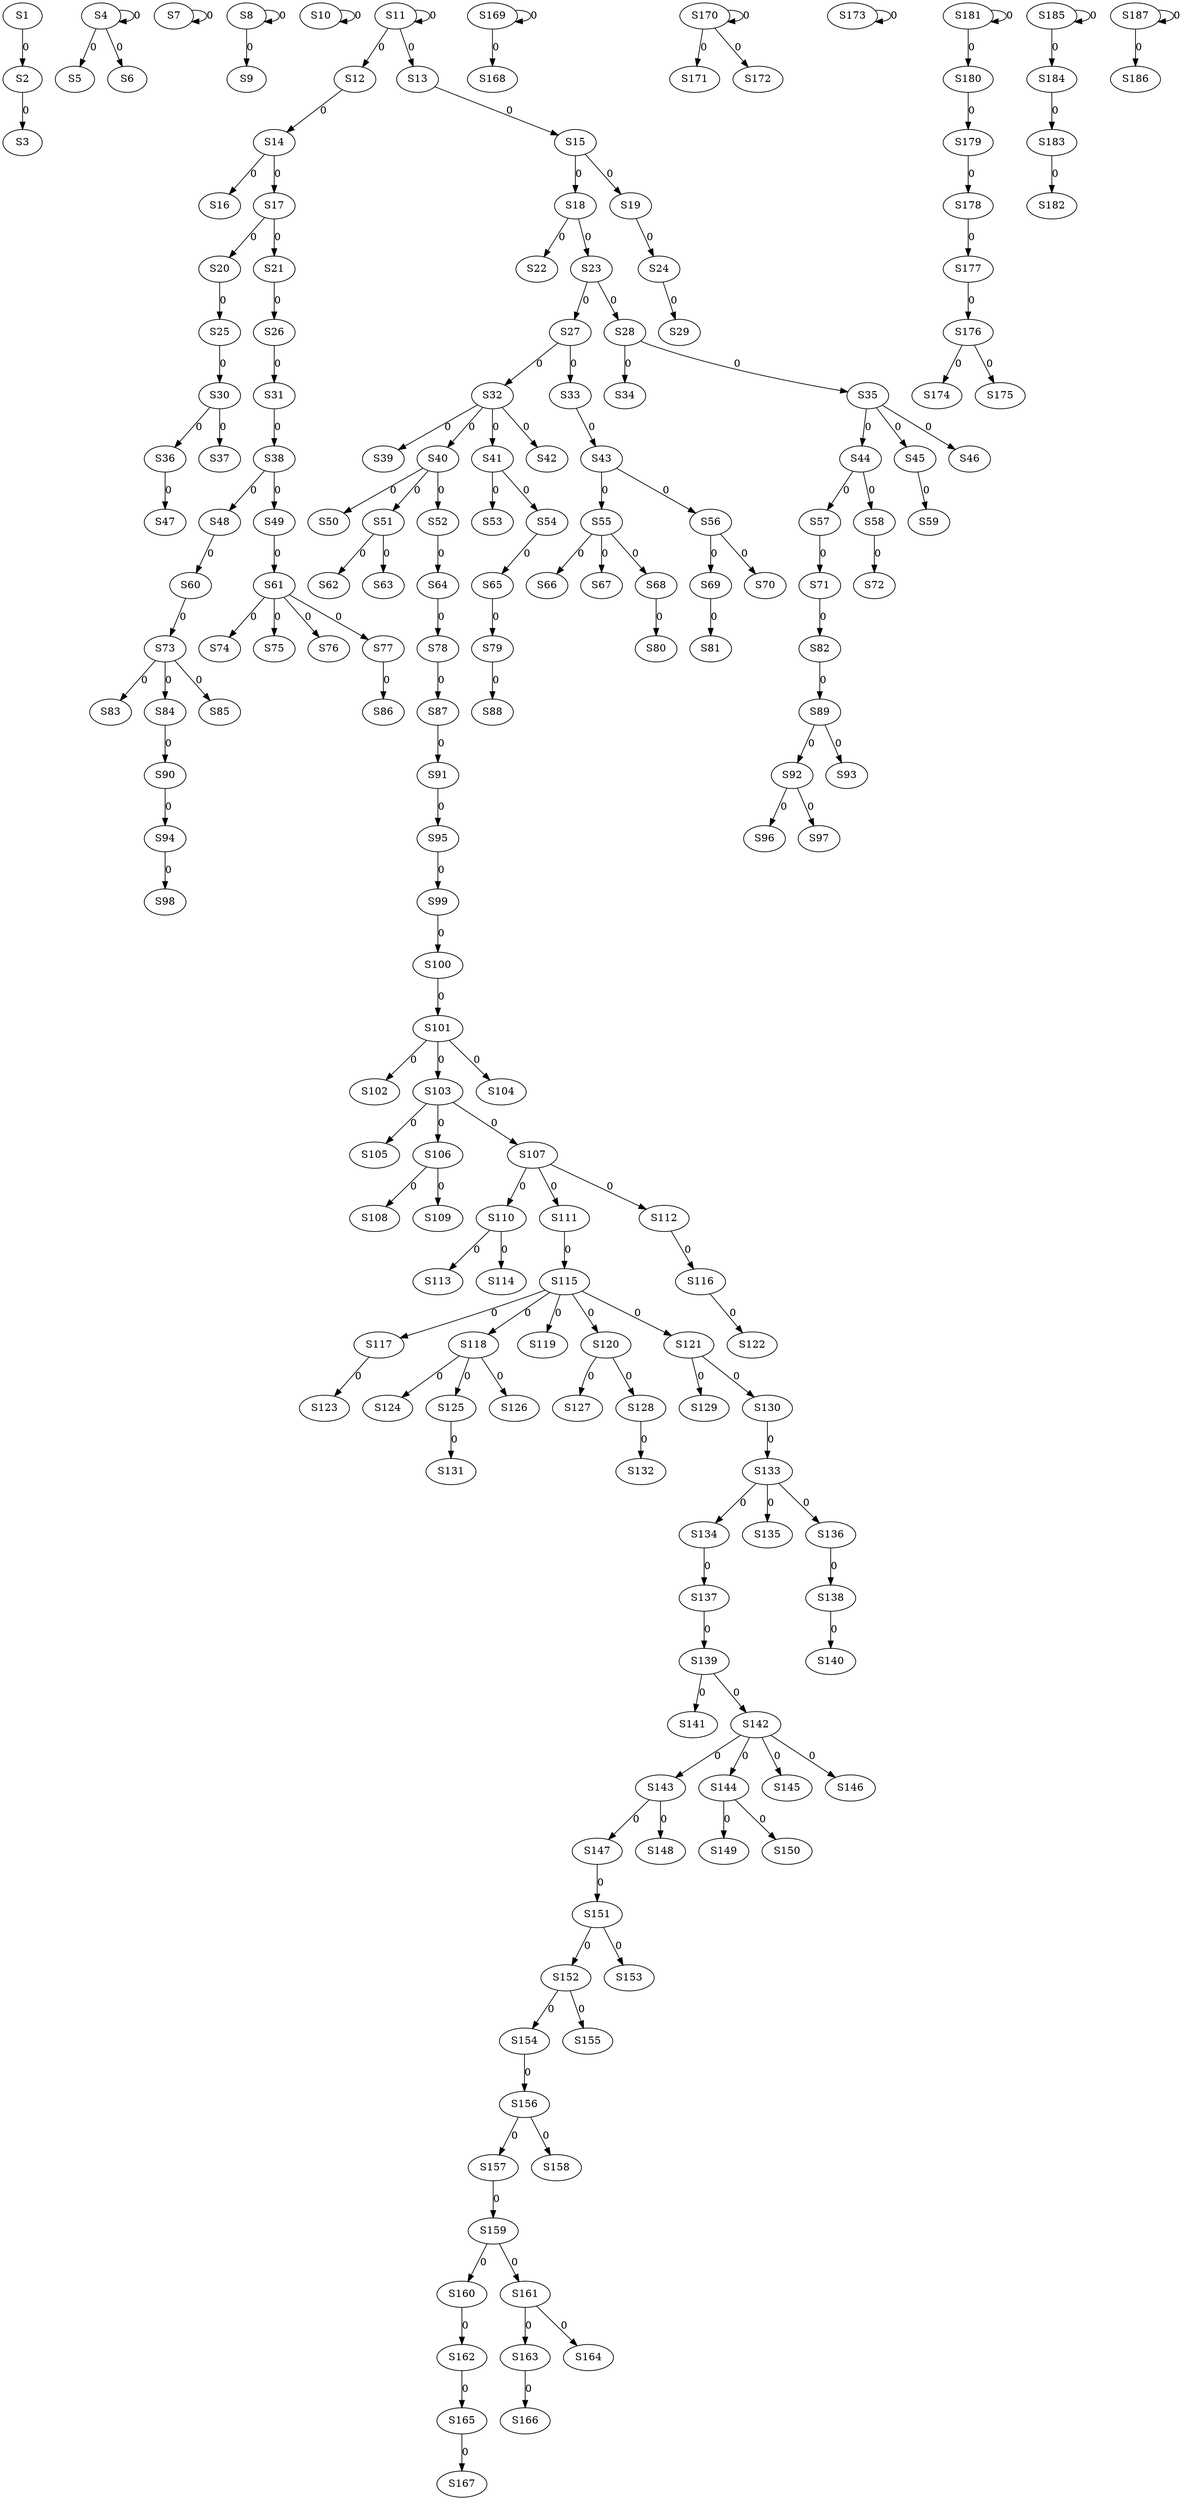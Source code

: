 strict digraph {
	S1 -> S2 [ label = 0 ];
	S2 -> S3 [ label = 0 ];
	S4 -> S4 [ label = 0 ];
	S4 -> S5 [ label = 0 ];
	S4 -> S6 [ label = 0 ];
	S7 -> S7 [ label = 0 ];
	S8 -> S8 [ label = 0 ];
	S8 -> S9 [ label = 0 ];
	S10 -> S10 [ label = 0 ];
	S11 -> S11 [ label = 0 ];
	S11 -> S12 [ label = 0 ];
	S11 -> S13 [ label = 0 ];
	S12 -> S14 [ label = 0 ];
	S13 -> S15 [ label = 0 ];
	S14 -> S16 [ label = 0 ];
	S14 -> S17 [ label = 0 ];
	S15 -> S18 [ label = 0 ];
	S15 -> S19 [ label = 0 ];
	S17 -> S20 [ label = 0 ];
	S17 -> S21 [ label = 0 ];
	S18 -> S22 [ label = 0 ];
	S18 -> S23 [ label = 0 ];
	S19 -> S24 [ label = 0 ];
	S20 -> S25 [ label = 0 ];
	S21 -> S26 [ label = 0 ];
	S23 -> S27 [ label = 0 ];
	S23 -> S28 [ label = 0 ];
	S24 -> S29 [ label = 0 ];
	S25 -> S30 [ label = 0 ];
	S26 -> S31 [ label = 0 ];
	S27 -> S32 [ label = 0 ];
	S27 -> S33 [ label = 0 ];
	S28 -> S34 [ label = 0 ];
	S28 -> S35 [ label = 0 ];
	S30 -> S36 [ label = 0 ];
	S30 -> S37 [ label = 0 ];
	S31 -> S38 [ label = 0 ];
	S32 -> S39 [ label = 0 ];
	S32 -> S40 [ label = 0 ];
	S32 -> S41 [ label = 0 ];
	S32 -> S42 [ label = 0 ];
	S33 -> S43 [ label = 0 ];
	S35 -> S44 [ label = 0 ];
	S35 -> S45 [ label = 0 ];
	S35 -> S46 [ label = 0 ];
	S36 -> S47 [ label = 0 ];
	S38 -> S48 [ label = 0 ];
	S38 -> S49 [ label = 0 ];
	S40 -> S50 [ label = 0 ];
	S40 -> S51 [ label = 0 ];
	S40 -> S52 [ label = 0 ];
	S41 -> S53 [ label = 0 ];
	S41 -> S54 [ label = 0 ];
	S43 -> S55 [ label = 0 ];
	S43 -> S56 [ label = 0 ];
	S44 -> S57 [ label = 0 ];
	S44 -> S58 [ label = 0 ];
	S45 -> S59 [ label = 0 ];
	S48 -> S60 [ label = 0 ];
	S49 -> S61 [ label = 0 ];
	S51 -> S62 [ label = 0 ];
	S51 -> S63 [ label = 0 ];
	S52 -> S64 [ label = 0 ];
	S54 -> S65 [ label = 0 ];
	S55 -> S66 [ label = 0 ];
	S55 -> S67 [ label = 0 ];
	S55 -> S68 [ label = 0 ];
	S56 -> S69 [ label = 0 ];
	S56 -> S70 [ label = 0 ];
	S57 -> S71 [ label = 0 ];
	S58 -> S72 [ label = 0 ];
	S60 -> S73 [ label = 0 ];
	S61 -> S74 [ label = 0 ];
	S61 -> S75 [ label = 0 ];
	S61 -> S76 [ label = 0 ];
	S61 -> S77 [ label = 0 ];
	S64 -> S78 [ label = 0 ];
	S65 -> S79 [ label = 0 ];
	S68 -> S80 [ label = 0 ];
	S69 -> S81 [ label = 0 ];
	S71 -> S82 [ label = 0 ];
	S73 -> S83 [ label = 0 ];
	S73 -> S84 [ label = 0 ];
	S73 -> S85 [ label = 0 ];
	S77 -> S86 [ label = 0 ];
	S78 -> S87 [ label = 0 ];
	S79 -> S88 [ label = 0 ];
	S82 -> S89 [ label = 0 ];
	S84 -> S90 [ label = 0 ];
	S87 -> S91 [ label = 0 ];
	S89 -> S92 [ label = 0 ];
	S89 -> S93 [ label = 0 ];
	S90 -> S94 [ label = 0 ];
	S91 -> S95 [ label = 0 ];
	S92 -> S96 [ label = 0 ];
	S92 -> S97 [ label = 0 ];
	S94 -> S98 [ label = 0 ];
	S95 -> S99 [ label = 0 ];
	S99 -> S100 [ label = 0 ];
	S100 -> S101 [ label = 0 ];
	S101 -> S102 [ label = 0 ];
	S101 -> S103 [ label = 0 ];
	S101 -> S104 [ label = 0 ];
	S103 -> S105 [ label = 0 ];
	S103 -> S106 [ label = 0 ];
	S103 -> S107 [ label = 0 ];
	S106 -> S108 [ label = 0 ];
	S106 -> S109 [ label = 0 ];
	S107 -> S110 [ label = 0 ];
	S107 -> S111 [ label = 0 ];
	S107 -> S112 [ label = 0 ];
	S110 -> S113 [ label = 0 ];
	S110 -> S114 [ label = 0 ];
	S111 -> S115 [ label = 0 ];
	S112 -> S116 [ label = 0 ];
	S115 -> S117 [ label = 0 ];
	S115 -> S118 [ label = 0 ];
	S115 -> S119 [ label = 0 ];
	S115 -> S120 [ label = 0 ];
	S115 -> S121 [ label = 0 ];
	S116 -> S122 [ label = 0 ];
	S117 -> S123 [ label = 0 ];
	S118 -> S124 [ label = 0 ];
	S118 -> S125 [ label = 0 ];
	S118 -> S126 [ label = 0 ];
	S120 -> S127 [ label = 0 ];
	S120 -> S128 [ label = 0 ];
	S121 -> S129 [ label = 0 ];
	S121 -> S130 [ label = 0 ];
	S125 -> S131 [ label = 0 ];
	S128 -> S132 [ label = 0 ];
	S130 -> S133 [ label = 0 ];
	S133 -> S134 [ label = 0 ];
	S133 -> S135 [ label = 0 ];
	S133 -> S136 [ label = 0 ];
	S134 -> S137 [ label = 0 ];
	S136 -> S138 [ label = 0 ];
	S137 -> S139 [ label = 0 ];
	S138 -> S140 [ label = 0 ];
	S139 -> S141 [ label = 0 ];
	S139 -> S142 [ label = 0 ];
	S142 -> S143 [ label = 0 ];
	S142 -> S144 [ label = 0 ];
	S142 -> S145 [ label = 0 ];
	S142 -> S146 [ label = 0 ];
	S143 -> S147 [ label = 0 ];
	S143 -> S148 [ label = 0 ];
	S144 -> S149 [ label = 0 ];
	S144 -> S150 [ label = 0 ];
	S147 -> S151 [ label = 0 ];
	S151 -> S152 [ label = 0 ];
	S151 -> S153 [ label = 0 ];
	S152 -> S154 [ label = 0 ];
	S152 -> S155 [ label = 0 ];
	S154 -> S156 [ label = 0 ];
	S156 -> S157 [ label = 0 ];
	S156 -> S158 [ label = 0 ];
	S157 -> S159 [ label = 0 ];
	S159 -> S160 [ label = 0 ];
	S159 -> S161 [ label = 0 ];
	S160 -> S162 [ label = 0 ];
	S161 -> S163 [ label = 0 ];
	S161 -> S164 [ label = 0 ];
	S162 -> S165 [ label = 0 ];
	S163 -> S166 [ label = 0 ];
	S165 -> S167 [ label = 0 ];
	S169 -> S168 [ label = 0 ];
	S169 -> S169 [ label = 0 ];
	S170 -> S170 [ label = 0 ];
	S170 -> S171 [ label = 0 ];
	S170 -> S172 [ label = 0 ];
	S173 -> S173 [ label = 0 ];
	S176 -> S174 [ label = 0 ];
	S176 -> S175 [ label = 0 ];
	S177 -> S176 [ label = 0 ];
	S178 -> S177 [ label = 0 ];
	S179 -> S178 [ label = 0 ];
	S180 -> S179 [ label = 0 ];
	S181 -> S180 [ label = 0 ];
	S181 -> S181 [ label = 0 ];
	S183 -> S182 [ label = 0 ];
	S184 -> S183 [ label = 0 ];
	S185 -> S184 [ label = 0 ];
	S185 -> S185 [ label = 0 ];
	S187 -> S186 [ label = 0 ];
	S187 -> S187 [ label = 0 ];
}